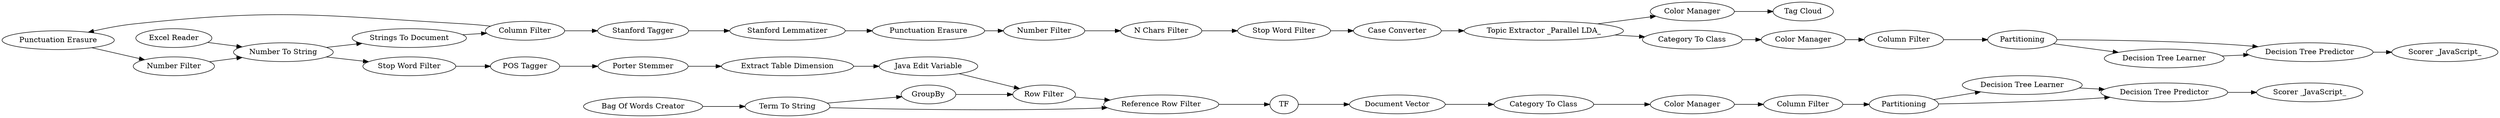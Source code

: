 digraph {
	5 -> 8
	33 -> 296
	3 -> 2
	31 -> 42
	296 -> 771
	7 -> 4
	67 -> 50
	57 -> 97
	8 -> 3
	51 -> 65
	55 -> 780
	776 -> 770
	770 -> 779
	57 -> 96
	14 -> 41
	15 -> 3
	48 -> 51
	30 -> 31
	29 -> 30
	780 -> 57
	50 -> 51
	42 -> 33
	781 -> 773
	12 -> 55
	774 -> 781
	97 -> 777
	769 -> 768
	96 -> 97
	48 -> 49
	4 -> 66
	65 -> 13
	66 -> 67
	2 -> 14
	6 -> 7
	13 -> 12
	3 -> 6
	35 -> 29
	49 -> 50
	14 -> 5
	296 -> 769
	773 -> 776
	771 -> 774
	773 -> 770
	41 -> 35
	68 -> 48
	57 [label=Partitioning]
	55 [label="Color Manager"]
	774 [label="Color Manager"]
	7 [label="POS Tagger"]
	97 [label="Decision Tree Predictor"]
	8 [label="Number Filter"]
	3 [label="Number To String"]
	781 [label="Column Filter"]
	49 [label=GroupBy]
	41 [label="Stanford Tagger"]
	31 [label="N Chars Filter"]
	51 [label="Reference Row Filter"]
	6 [label="Stop Word Filter"]
	15 [label="Excel Reader"]
	773 [label=Partitioning]
	12 [label="Category To Class"]
	770 [label="Decision Tree Predictor"]
	48 [label="Term To String"]
	50 [label="Row Filter"]
	42 [label="Stop Word Filter"]
	768 [label="Tag Cloud"]
	68 [label="Bag Of Words Creator"]
	296 [label="Topic Extractor _Parallel LDA_"]
	67 [label="Java Edit Variable"]
	777 [label="Scorer _JavaScript_"]
	4 [label="Porter Stemmer"]
	771 [label="Category To Class"]
	14 [label="Column Filter"]
	779 [label="Scorer _JavaScript_"]
	5 [label="Punctuation Erasure"]
	776 [label="Decision Tree Learner"]
	13 [label="Document Vector"]
	35 [label="Stanford Lemmatizer"]
	96 [label="Decision Tree Learner"]
	66 [label="Extract Table Dimension"]
	29 [label="Punctuation Erasure"]
	769 [label="Color Manager"]
	65 [label=TF]
	33 [label="Case Converter"]
	30 [label="Number Filter"]
	2 [label="Strings To Document"]
	780 [label="Column Filter"]
	rankdir=LR
}
